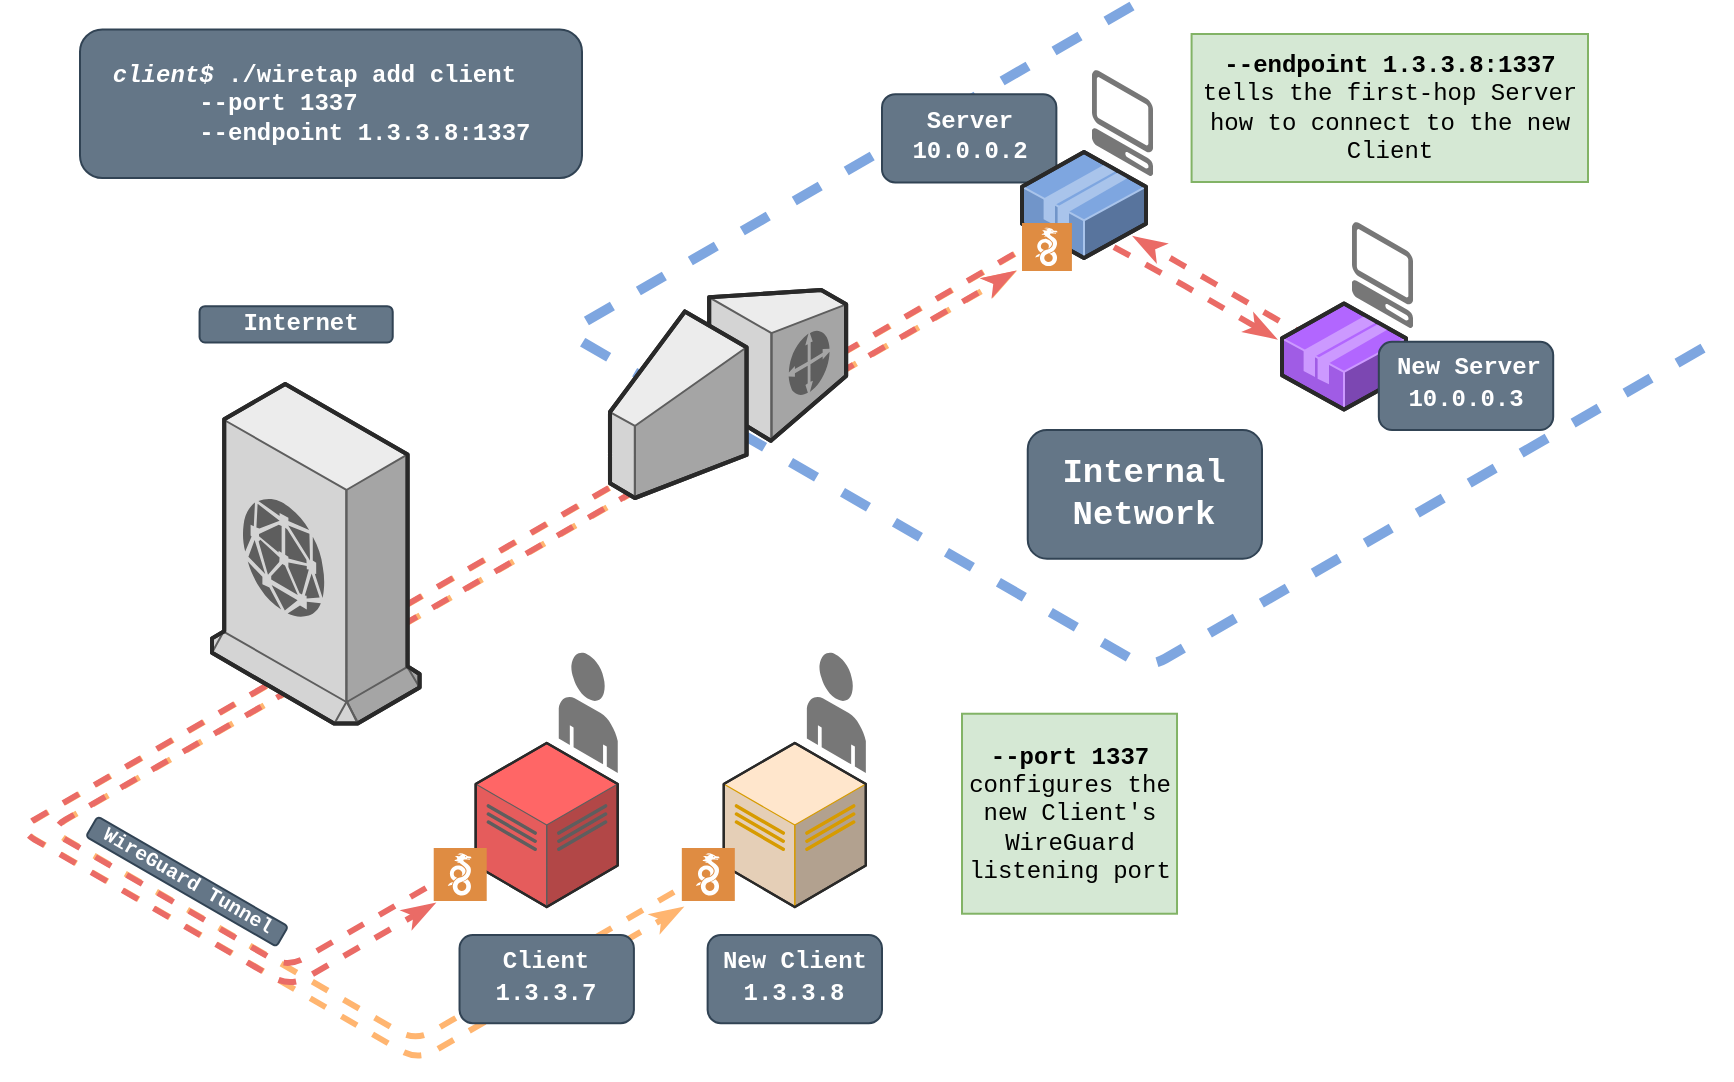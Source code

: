 <mxfile version="20.8.16" type="device"><diagram id="e3q73qmI6FWCRJhKJi0n" name="Page-1"><mxGraphModel dx="1380" dy="949" grid="1" gridSize="10" guides="1" tooltips="1" connect="1" arrows="1" fold="1" page="1" pageScale="1" pageWidth="850" pageHeight="1100" math="0" shadow="0"><root><UserObject label="" animation="# show everything&#10;show VQUGQQ_OnS2NU-rycE4X-38 fade&#10;show VQUGQQ_OnS2NU-rycE4X-29 fade&#10;show VQUGQQ_OnS2NU-rycE4X-78 fade&#10;show VQUGQQ_OnS2NU-rycE4X-23 fade&#10;show VQUGQQ_OnS2NU-rycE4X-18 fade&#10;show VQUGQQ_OnS2NU-rycE4X-32 fade&#10;show VQUGQQ_OnS2NU-rycE4X-6 fade&#10;show VQUGQQ_OnS2NU-rycE4X-35 fade&#10;show VQUGQQ_OnS2NU-rycE4X-34 fade&#10;show VQUGQQ_OnS2NU-rycE4X-36 fade&#10;show VQUGQQ_OnS2NU-rycE4X-37 fade&#10;show IBNPmSZJS5FAOytZOC4L-5 fade&#10;&#10;show wN3jGvzEee-aj5tuvHeW-2 fade&#10;show wN3jGvzEee-aj5tuvHeW-1 fade&#10;show VQUGQQ_OnS2NU-rycE4X-10 fade&#10;show VQUGQQ_OnS2NU-rycE4X-20 fade&#10;show VQUGQQ_OnS2NU-rycE4X-39 fade&#10;show VQUGQQ_OnS2NU-rycE4X-8 fade&#10;show VQUGQQ_OnS2NU-rycE4X-53 fade&#10;show wN3jGvzEee-aj5tuvHeW-4 fade&#10;show wN3jGvzEee-aj5tuvHeW-3 fade&#10;wait 1000&#10;&#10;# Wiretap deployed, show handshake&#10;show wN3jGvzEee-aj5tuvHeW-5 fade&#10;show wN3jGvzEee-aj5tuvHeW-6 fade&#10;show FmDstwN8osCTSLxOBSY--1 fade&#10;show FmDstwN8osCTSLxOBSY--7 fade&#10;show FmDstwN8osCTSLxOBSY--10 fade&#10;show FmDstwN8osCTSLxOBSY--2 fade&#10;flow wN3jGvzEee-aj5tuvHeW-6 start&#10;flow FmDstwN8osCTSLxOBSY--1 start&#10;flow FmDstwN8osCTSLxOBSY--7 start&#10;flow FmDstwN8osCTSLxOBSY--10 start&#10;flow FmDstwN8osCTSLxOBSY--2 start&#10;wait 2000&#10;show FmDstwN8osCTSLxOBSY--9 fade&#10;show oPV8zDyL8UI4lHpnsqUg-2 fade&#10;show oPV8zDyL8UI4lHpnsqUg-3 fade&#10;show oPV8zDyL8UI4lHpnsqUg-4 fade&#10;show oPV8zDyL8UI4lHpnsqUg-5 fade&#10;flow FmDstwN8osCTSLxOBSY--9 start&#10;flow oPV8zDyL8UI4lHpnsqUg-2 start&#10;flow oPV8zDyL8UI4lHpnsqUg-3 start&#10;flow oPV8zDyL8UI4lHpnsqUg-4 start&#10;wait 2000&#10;&#10;# show ping&#10;show oPV8zDyL8UI4lHpnsqUg-7 fade&#10;wait 1000&#10;&#10;show VQUGQQ_OnS2NU-rycE4X-77 fade&#10;wait 1000&#10;&#10;&#10;show oPV8zDyL8UI4lHpnsqUg-10 fade&#10;show oPV8zDyL8UI4lHpnsqUg-12 fade&#10;wait 1000&#10;&#10;show oPV8zDyL8UI4lHpnsqUg-15 fade&#10;show oPV8zDyL8UI4lHpnsqUg-16 fade&#10;wait 1000&#10;&#10;show oPV8zDyL8UI4lHpnsqUg-8 fade&#10;wait 5000&#10;" id="0"><mxCell/></UserObject><mxCell id="1" parent="0"/><mxCell id="2" value="" style="endArrow=classicThin;html=1;rounded=1;fontFamily=Courier New;jumpSize=12;strokeWidth=3;endFill=1;strokeColor=#EA6B66;startArrow=none;startFill=0;edgeStyle=isometricEdgeStyle;dashed=1;entryX=0.898;entryY=0.81;entryDx=0;entryDy=0;entryPerimeter=0;" parent="1" edge="1"><mxGeometry width="50" height="50" relative="1" as="geometry"><mxPoint x="734.96" y="308" as="sourcePoint"/><mxPoint x="645.676" y="262.93" as="targetPoint"/><Array as="points"><mxPoint x="678" y="281"/></Array></mxGeometry></mxCell><mxCell id="Ys0dsQGIXVgzA-kYjR_G-8" value="" style="endArrow=classicThin;html=1;rounded=1;fontFamily=Courier New;jumpSize=12;strokeWidth=3;endFill=1;strokeColor=#FFB570;startArrow=none;startFill=0;edgeStyle=isometricEdgeStyle;dashed=1;" parent="1" edge="1"><mxGeometry width="50" height="50" relative="1" as="geometry"><mxPoint x="416" y="590" as="sourcePoint"/><mxPoint x="586.42" y="280" as="targetPoint"/><Array as="points"><mxPoint x="164.42" y="594"/></Array></mxGeometry></mxCell><mxCell id="Ys0dsQGIXVgzA-kYjR_G-9" value="" style="endArrow=classicThin;html=1;rounded=1;fontFamily=Courier New;jumpSize=12;strokeWidth=3;endFill=1;strokeColor=#FFB570;edgeStyle=isometricEdgeStyle;startArrow=none;startFill=0;dashed=1;" parent="1" edge="1"><mxGeometry width="50" height="50" relative="1" as="geometry"><mxPoint x="586.42" y="271" as="sourcePoint"/><mxPoint x="420" y="598" as="targetPoint"/><Array as="points"><mxPoint x="159.42" y="600"/></Array></mxGeometry></mxCell><mxCell id="IBNPmSZJS5FAOytZOC4L-5" value="" style="endArrow=none;dashed=1;html=1;rounded=1;strokeColor=#7EA6E0;strokeWidth=5;jumpStyle=none;edgeStyle=isometricEdgeStyle;" parent="1" edge="1"><mxGeometry width="50" height="50" relative="1" as="geometry"><mxPoint x="645" y="147" as="sourcePoint"/><mxPoint x="941" y="312" as="targetPoint"/><Array as="points"><mxPoint x="479.26" y="378"/></Array></mxGeometry></mxCell><mxCell id="dTdVm22ynEOEwNfV1y40-15" value="" style="group" parent="1" vertex="1" connectable="0"><mxGeometry x="520" y="189.61" width="87.19" height="45.59" as="geometry"/></mxCell><mxCell id="dTdVm22ynEOEwNfV1y40-16" value="&lt;br&gt;&lt;div&gt;&lt;i&gt;&lt;/i&gt;&lt;/div&gt;" style="text;html=1;strokeColor=#314354;fillColor=#647687;align=left;verticalAlign=middle;whiteSpace=wrap;rounded=1;fontFamily=Courier New;fontStyle=1;fontColor=#ffffff;" parent="dTdVm22ynEOEwNfV1y40-15" vertex="1"><mxGeometry y="1.49" width="87.19" height="44.1" as="geometry"/></mxCell><mxCell id="dTdVm22ynEOEwNfV1y40-17" value="Server" style="text;html=1;align=center;verticalAlign=middle;whiteSpace=wrap;rounded=0;fontFamily=Courier New;fontStyle=1;fontColor=#FFFFFF;" parent="dTdVm22ynEOEwNfV1y40-15" vertex="1"><mxGeometry x="13.59" width="60" height="30" as="geometry"/></mxCell><mxCell id="dTdVm22ynEOEwNfV1y40-18" value="10.0.0.2" style="text;html=1;align=center;verticalAlign=middle;whiteSpace=wrap;rounded=0;fontFamily=Courier New;fontStyle=1;fontColor=#FFFFFF;" parent="dTdVm22ynEOEwNfV1y40-15" vertex="1"><mxGeometry x="13.59" y="15.59" width="60" height="30" as="geometry"/></mxCell><mxCell id="VQUGQQ_OnS2NU-rycE4X-8" value="" style="verticalLabelPosition=bottom;html=1;verticalAlign=top;strokeWidth=1;align=center;outlineConnect=0;dashed=0;outlineConnect=0;shape=mxgraph.aws3d.application2;fillColor=#7EA6E0;strokeColor=#A9C4EB;aspect=fixed;" parent="1" vertex="1"><mxGeometry x="590" y="220" width="62" height="53" as="geometry"/></mxCell><mxCell id="VQUGQQ_OnS2NU-rycE4X-10" value="" style="verticalLabelPosition=bottom;html=1;verticalAlign=top;strokeWidth=1;align=center;outlineConnect=0;dashed=0;outlineConnect=0;shape=mxgraph.aws3d.application2;fillColor=#B266FF;strokeColor=#CC99FF;aspect=fixed;" parent="1" vertex="1"><mxGeometry x="720" y="295.8" width="62" height="53" as="geometry"/></mxCell><mxCell id="VQUGQQ_OnS2NU-rycE4X-20" value="" style="verticalLabelPosition=bottom;html=1;verticalAlign=top;strokeWidth=1;align=center;outlineConnect=0;dashed=0;outlineConnect=0;shape=mxgraph.aws3d.client;aspect=fixed;strokeColor=none;fillColor=#777777;" parent="1" vertex="1"><mxGeometry x="755.0" y="255" width="30.57" height="53" as="geometry"/></mxCell><mxCell id="VQUGQQ_OnS2NU-rycE4X-29" value="" style="verticalLabelPosition=bottom;html=1;verticalAlign=top;strokeWidth=1;align=center;outlineConnect=0;dashed=0;outlineConnect=0;shape=mxgraph.aws3d.dataCenter;strokeColor=#5E5E5E;aspect=fixed;fillColor=#FF6666;gradientColor=none;" parent="1" vertex="1"><mxGeometry x="316.84" y="515.5" width="71.03" height="82" as="geometry"/></mxCell><mxCell id="VQUGQQ_OnS2NU-rycE4X-23" value="" style="verticalLabelPosition=bottom;html=1;verticalAlign=top;strokeWidth=1;align=center;outlineConnect=0;dashed=0;outlineConnect=0;shape=mxgraph.aws3d.end_user;strokeColor=none;fillColor=#777777;aspect=fixed;" parent="1" vertex="1"><mxGeometry x="358.38" y="470.0" width="29.49" height="60.46" as="geometry"/></mxCell><mxCell id="VQUGQQ_OnS2NU-rycE4X-38" value="" style="sketch=0;pointerEvents=1;shadow=0;dashed=0;html=1;strokeColor=none;fillColor=#DF8C42;labelPosition=center;verticalLabelPosition=bottom;verticalAlign=top;align=center;outlineConnect=0;shape=mxgraph.veeam2.wireguard;fontFamily=Courier New;fontSize=19;" parent="1" vertex="1"><mxGeometry x="295.86" y="567.96" width="26.5" height="26.5" as="geometry"/></mxCell><mxCell id="VQUGQQ_OnS2NU-rycE4X-39" value="" style="sketch=0;pointerEvents=1;shadow=0;dashed=0;html=1;strokeColor=none;fillColor=#DF8C42;labelPosition=center;verticalLabelPosition=bottom;verticalAlign=top;align=center;outlineConnect=0;shape=mxgraph.veeam2.wireguard;fontFamily=Courier New;fontSize=19;" parent="1" vertex="1"><mxGeometry x="590" y="255.49" width="24.96" height="24" as="geometry"/></mxCell><mxCell id="VQUGQQ_OnS2NU-rycE4X-53" value="" style="verticalLabelPosition=bottom;html=1;verticalAlign=top;strokeWidth=1;align=center;outlineConnect=0;dashed=0;outlineConnect=0;shape=mxgraph.aws3d.client;aspect=fixed;strokeColor=none;fillColor=#777777;" parent="1" vertex="1"><mxGeometry x="625" y="179" width="30.57" height="53" as="geometry"/></mxCell><mxCell id="VQUGQQ_OnS2NU-rycE4X-77" value="&lt;i&gt;&amp;nbsp; client$ &lt;/i&gt;./wiretap add client&lt;br&gt;&lt;span style=&quot;white-space: pre;&quot;&gt;&#9;&lt;/span&gt;--port 1337 &lt;br&gt;&lt;span style=&quot;white-space: pre;&quot;&gt;&#9;&lt;/span&gt;--endpoint 1.3.3.8:1337&lt;br&gt;&lt;div&gt;&lt;i&gt;&lt;/i&gt;&lt;/div&gt;" style="text;html=1;strokeColor=#314354;fillColor=#647687;align=left;verticalAlign=middle;whiteSpace=wrap;rounded=1;fontFamily=Courier New;fontStyle=1;fontColor=#ffffff;" parent="1" vertex="1"><mxGeometry x="119" y="158.75" width="251" height="74.25" as="geometry"/></mxCell><mxCell id="FmDstwN8osCTSLxOBSY--2" value="" style="endArrow=classicThin;html=1;rounded=1;fontFamily=Courier New;jumpSize=12;strokeWidth=3;endFill=1;strokeColor=#EA6B66;edgeStyle=isometricEdgeStyle;startArrow=none;startFill=0;dashed=1;" parent="1" edge="1"><mxGeometry width="50" height="50" relative="1" as="geometry"><mxPoint x="586" y="271" as="sourcePoint"/><mxPoint x="296" y="596" as="targetPoint"/><Array as="points"><mxPoint x="159" y="600"/></Array></mxGeometry></mxCell><mxCell id="FmDstwN8osCTSLxOBSY--9" value="" style="endArrow=classicThin;html=1;rounded=1;fontFamily=Courier New;jumpSize=12;strokeWidth=3;endFill=1;strokeColor=#EA6B66;startArrow=none;startFill=0;edgeStyle=isometricEdgeStyle;dashed=1;" parent="1" edge="1"><mxGeometry width="50" height="50" relative="1" as="geometry"><mxPoint x="292" y="588" as="sourcePoint"/><mxPoint x="586" y="280" as="targetPoint"/><Array as="points"><mxPoint x="164" y="594"/></Array></mxGeometry></mxCell><mxCell id="VQUGQQ_OnS2NU-rycE4X-18" value="" style="verticalLabelPosition=bottom;html=1;verticalAlign=top;strokeWidth=1;align=center;outlineConnect=0;dashed=0;outlineConnect=0;shape=mxgraph.aws3d.cloudfront;fillColor=#ECECEC;strokeColor=#5E5E5E;aspect=fixed;" parent="1" vertex="1"><mxGeometry x="185" y="336" width="103.8" height="169.8" as="geometry"/></mxCell><mxCell id="VQUGQQ_OnS2NU-rycE4X-6" value="" style="verticalLabelPosition=bottom;html=1;verticalAlign=top;strokeWidth=1;align=center;outlineConnect=0;dashed=0;outlineConnect=0;shape=mxgraph.aws3d.customerGateway;fillColor=#ECECEC;strokeColor=#5E5E5E;aspect=fixed;" parent="1" vertex="1"><mxGeometry x="384" y="289" width="118.06" height="104" as="geometry"/></mxCell><mxCell id="zmwg3pBIKIv0O4HrFYE8-2" value="--port 1337 &lt;span style=&quot;font-weight: normal;&quot;&gt;configures the new Client's WireGuard listening port&lt;/span&gt;" style="text;html=1;strokeColor=#82b366;fillColor=#d5e8d4;align=center;verticalAlign=middle;whiteSpace=wrap;rounded=0;fontFamily=Courier New;fontStyle=1" parent="1" vertex="1"><mxGeometry x="560" y="500.86" width="107.51" height="100" as="geometry"/></mxCell><mxCell id="zmwg3pBIKIv0O4HrFYE8-3" value="--endpoint 1.3.3.8:1337 &lt;span style=&quot;font-weight: normal;&quot;&gt;tells the first-hop Server how to connect to the new Client&lt;/span&gt;" style="text;html=1;strokeColor=#82b366;fillColor=#d5e8d4;align=center;verticalAlign=middle;whiteSpace=wrap;rounded=0;fontFamily=Courier New;fontStyle=1" parent="1" vertex="1"><mxGeometry x="674.79" y="161" width="198.21" height="74" as="geometry"/></mxCell><mxCell id="dTdVm22ynEOEwNfV1y40-5" value="&lt;br&gt;&lt;div&gt;&lt;i&gt;&lt;/i&gt;&lt;/div&gt;" style="text;html=1;strokeColor=#314354;fillColor=#647687;align=left;verticalAlign=middle;whiteSpace=wrap;rounded=1;fontFamily=Courier New;fontStyle=1;fontColor=#ffffff;" parent="1" vertex="1"><mxGeometry x="592.87" y="359" width="117.13" height="64.4" as="geometry"/></mxCell><mxCell id="VQUGQQ_OnS2NU-rycE4X-37" value="&lt;div style=&quot;font-size: 17px;&quot;&gt;Internal Network&lt;/div&gt;" style="text;html=1;strokeColor=none;fillColor=none;align=center;verticalAlign=middle;whiteSpace=wrap;rounded=0;fontFamily=Courier New;fontStyle=1;fontSize=17;fontColor=#FFFFFF;" parent="1" vertex="1"><mxGeometry x="621.43" y="376.2" width="60" height="30" as="geometry"/></mxCell><mxCell id="dTdVm22ynEOEwNfV1y40-11" value="" style="group" parent="1" vertex="1" connectable="0"><mxGeometry x="768.41" y="313.41" width="91" height="45.59" as="geometry"/></mxCell><mxCell id="dTdVm22ynEOEwNfV1y40-3" value="&lt;br&gt;&lt;div&gt;&lt;i&gt;&lt;/i&gt;&lt;/div&gt;" style="text;html=1;strokeColor=#314354;fillColor=#647687;align=left;verticalAlign=middle;whiteSpace=wrap;rounded=1;fontFamily=Courier New;fontStyle=1;fontColor=#ffffff;" parent="dTdVm22ynEOEwNfV1y40-11" vertex="1"><mxGeometry y="1.49" width="87.19" height="44.1" as="geometry"/></mxCell><mxCell id="wN3jGvzEee-aj5tuvHeW-1" value="New Server" style="text;html=1;align=center;verticalAlign=middle;whiteSpace=wrap;rounded=0;fontFamily=Courier New;fontStyle=1;fontColor=#FFFFFF;" parent="dTdVm22ynEOEwNfV1y40-11" vertex="1"><mxGeometry x="6.79" width="77.41" height="30" as="geometry"/></mxCell><mxCell id="wN3jGvzEee-aj5tuvHeW-2" value="10.0.0.3" style="text;html=1;align=center;verticalAlign=middle;whiteSpace=wrap;rounded=0;fontFamily=Courier New;fontStyle=1;fontColor=#FFFFFF;" parent="dTdVm22ynEOEwNfV1y40-11" vertex="1"><mxGeometry x="13.6" y="15.59" width="60" height="30" as="geometry"/></mxCell><mxCell id="dTdVm22ynEOEwNfV1y40-28" value="" style="group;rotation=30;" parent="1" vertex="1" connectable="0"><mxGeometry x="107.51" y="567.96" width="130" height="32.9" as="geometry"/></mxCell><mxCell id="dTdVm22ynEOEwNfV1y40-24" value="&lt;br&gt;&lt;div&gt;&lt;i&gt;&lt;/i&gt;&lt;/div&gt;" style="text;html=1;strokeColor=#314354;fillColor=#647687;align=left;verticalAlign=middle;whiteSpace=wrap;rounded=1;fontFamily=Courier New;fontStyle=1;fontColor=#ffffff;rotation=30;" parent="dTdVm22ynEOEwNfV1y40-28" vertex="1"><mxGeometry x="10" y="11" width="110" height="11.63" as="geometry"/></mxCell><mxCell id="dTdVm22ynEOEwNfV1y40-26" value="&lt;font style=&quot;font-size: 10px;&quot;&gt;WireGuard Tunnel&lt;/font&gt;" style="text;html=1;align=center;verticalAlign=middle;whiteSpace=wrap;rounded=0;fontFamily=Courier New;fontStyle=1;fontColor=#FFFFFF;fontSize=11;rotation=30;" parent="dTdVm22ynEOEwNfV1y40-28" vertex="1"><mxGeometry x="10" width="109.74" height="32.9" as="geometry"/></mxCell><mxCell id="dTdVm22ynEOEwNfV1y40-29" value="" style="group;rotation=0;" parent="1" vertex="1" connectable="0"><mxGeometry x="170" y="280" width="120" height="60" as="geometry"/></mxCell><mxCell id="dTdVm22ynEOEwNfV1y40-30" value="&lt;br&gt;&lt;div&gt;&lt;i&gt;&lt;/i&gt;&lt;/div&gt;" style="text;html=1;strokeColor=#314354;fillColor=#647687;align=left;verticalAlign=middle;whiteSpace=wrap;rounded=1;fontFamily=Courier New;fontStyle=1;fontColor=#ffffff;rotation=0;" parent="dTdVm22ynEOEwNfV1y40-29" vertex="1"><mxGeometry x="8.78" y="17.119" width="96.58" height="18.099" as="geometry"/></mxCell><mxCell id="dTdVm22ynEOEwNfV1y40-31" value="&lt;font style=&quot;font-size: 12px;&quot;&gt;Internet&lt;/font&gt;" style="text;html=1;align=center;verticalAlign=middle;whiteSpace=wrap;rounded=0;fontFamily=Courier New;fontStyle=1;fontColor=#FFFFFF;fontSize=12;rotation=0;" parent="dTdVm22ynEOEwNfV1y40-29" vertex="1"><mxGeometry x="4.39" y="-3.83" width="111.22" height="60" as="geometry"/></mxCell><mxCell id="Ys0dsQGIXVgzA-kYjR_G-1" value="" style="verticalLabelPosition=bottom;html=1;verticalAlign=top;strokeWidth=1;align=center;outlineConnect=0;dashed=0;outlineConnect=0;shape=mxgraph.aws3d.dataCenter;strokeColor=#d79b00;aspect=fixed;fillColor=#ffe6cc;" parent="1" vertex="1"><mxGeometry x="440.89" y="515.5" width="71.03" height="82" as="geometry"/></mxCell><mxCell id="Ys0dsQGIXVgzA-kYjR_G-2" value="" style="verticalLabelPosition=bottom;html=1;verticalAlign=top;strokeWidth=1;align=center;outlineConnect=0;dashed=0;outlineConnect=0;shape=mxgraph.aws3d.end_user;strokeColor=none;fillColor=#777777;aspect=fixed;" parent="1" vertex="1"><mxGeometry x="482.43" y="470.0" width="29.49" height="60.46" as="geometry"/></mxCell><mxCell id="Ys0dsQGIXVgzA-kYjR_G-3" value="" style="group" parent="1" vertex="1" connectable="0"><mxGeometry x="432.81" y="610" width="90" height="45.59" as="geometry"/></mxCell><mxCell id="Ys0dsQGIXVgzA-kYjR_G-4" value="&lt;br&gt;&lt;div&gt;&lt;i&gt;&lt;/i&gt;&lt;/div&gt;" style="text;html=1;strokeColor=#314354;fillColor=#647687;align=left;verticalAlign=middle;whiteSpace=wrap;rounded=1;fontFamily=Courier New;fontStyle=1;fontColor=#ffffff;" parent="Ys0dsQGIXVgzA-kYjR_G-3" vertex="1"><mxGeometry y="1.49" width="87.19" height="44.1" as="geometry"/></mxCell><mxCell id="Ys0dsQGIXVgzA-kYjR_G-5" value="New Client" style="text;html=1;align=center;verticalAlign=middle;whiteSpace=wrap;rounded=0;fontFamily=Courier New;fontStyle=1;fontColor=#FFFFFF;" parent="Ys0dsQGIXVgzA-kYjR_G-3" vertex="1"><mxGeometry x="-2.82" width="92.82" height="30" as="geometry"/></mxCell><mxCell id="Ys0dsQGIXVgzA-kYjR_G-6" value="1.3.3.8" style="text;html=1;align=center;verticalAlign=middle;whiteSpace=wrap;rounded=0;fontFamily=Courier New;fontStyle=1;fontColor=#FFFFFF;" parent="Ys0dsQGIXVgzA-kYjR_G-3" vertex="1"><mxGeometry x="13.59" y="15.59" width="60" height="30" as="geometry"/></mxCell><mxCell id="Ys0dsQGIXVgzA-kYjR_G-7" value="" style="sketch=0;pointerEvents=1;shadow=0;dashed=0;html=1;strokeColor=none;fillColor=#DF8C42;labelPosition=center;verticalLabelPosition=bottom;verticalAlign=top;align=center;outlineConnect=0;shape=mxgraph.veeam2.wireguard;fontFamily=Courier New;fontSize=19;" parent="1" vertex="1"><mxGeometry x="419.91" y="567.96" width="26.5" height="26.5" as="geometry"/></mxCell><mxCell id="dTdVm22ynEOEwNfV1y40-19" value="" style="group" parent="1" vertex="1" connectable="0"><mxGeometry x="308.76" y="610" width="87.19" height="45.59" as="geometry"/></mxCell><mxCell id="dTdVm22ynEOEwNfV1y40-20" value="&lt;br&gt;&lt;div&gt;&lt;i&gt;&lt;/i&gt;&lt;/div&gt;" style="text;html=1;strokeColor=#314354;fillColor=#647687;align=left;verticalAlign=middle;whiteSpace=wrap;rounded=1;fontFamily=Courier New;fontStyle=1;fontColor=#ffffff;" parent="dTdVm22ynEOEwNfV1y40-19" vertex="1"><mxGeometry y="1.49" width="87.19" height="44.1" as="geometry"/></mxCell><mxCell id="dTdVm22ynEOEwNfV1y40-21" value="Client" style="text;html=1;align=center;verticalAlign=middle;whiteSpace=wrap;rounded=0;fontFamily=Courier New;fontStyle=1;fontColor=#FFFFFF;" parent="dTdVm22ynEOEwNfV1y40-19" vertex="1"><mxGeometry x="13.59" width="60" height="30" as="geometry"/></mxCell><mxCell id="dTdVm22ynEOEwNfV1y40-22" value="1.3.3.7" style="text;html=1;align=center;verticalAlign=middle;whiteSpace=wrap;rounded=0;fontFamily=Courier New;fontStyle=1;fontColor=#FFFFFF;" parent="dTdVm22ynEOEwNfV1y40-19" vertex="1"><mxGeometry x="13.59" y="15.59" width="60" height="30" as="geometry"/></mxCell><mxCell id="3" value="" style="endArrow=classicThin;html=1;rounded=1;fontFamily=Courier New;jumpSize=12;strokeWidth=3;endFill=1;strokeColor=#EA6B66;edgeStyle=isometricEdgeStyle;startArrow=none;startFill=0;dashed=1;" parent="1" edge="1"><mxGeometry width="50" height="50" relative="1" as="geometry"><mxPoint x="636" y="267.52" as="sourcePoint"/><mxPoint x="717" y="313" as="targetPoint"/><Array as="points"><mxPoint x="673.42" y="288.09"/></Array></mxGeometry></mxCell></root></mxGraphModel></diagram></mxfile>